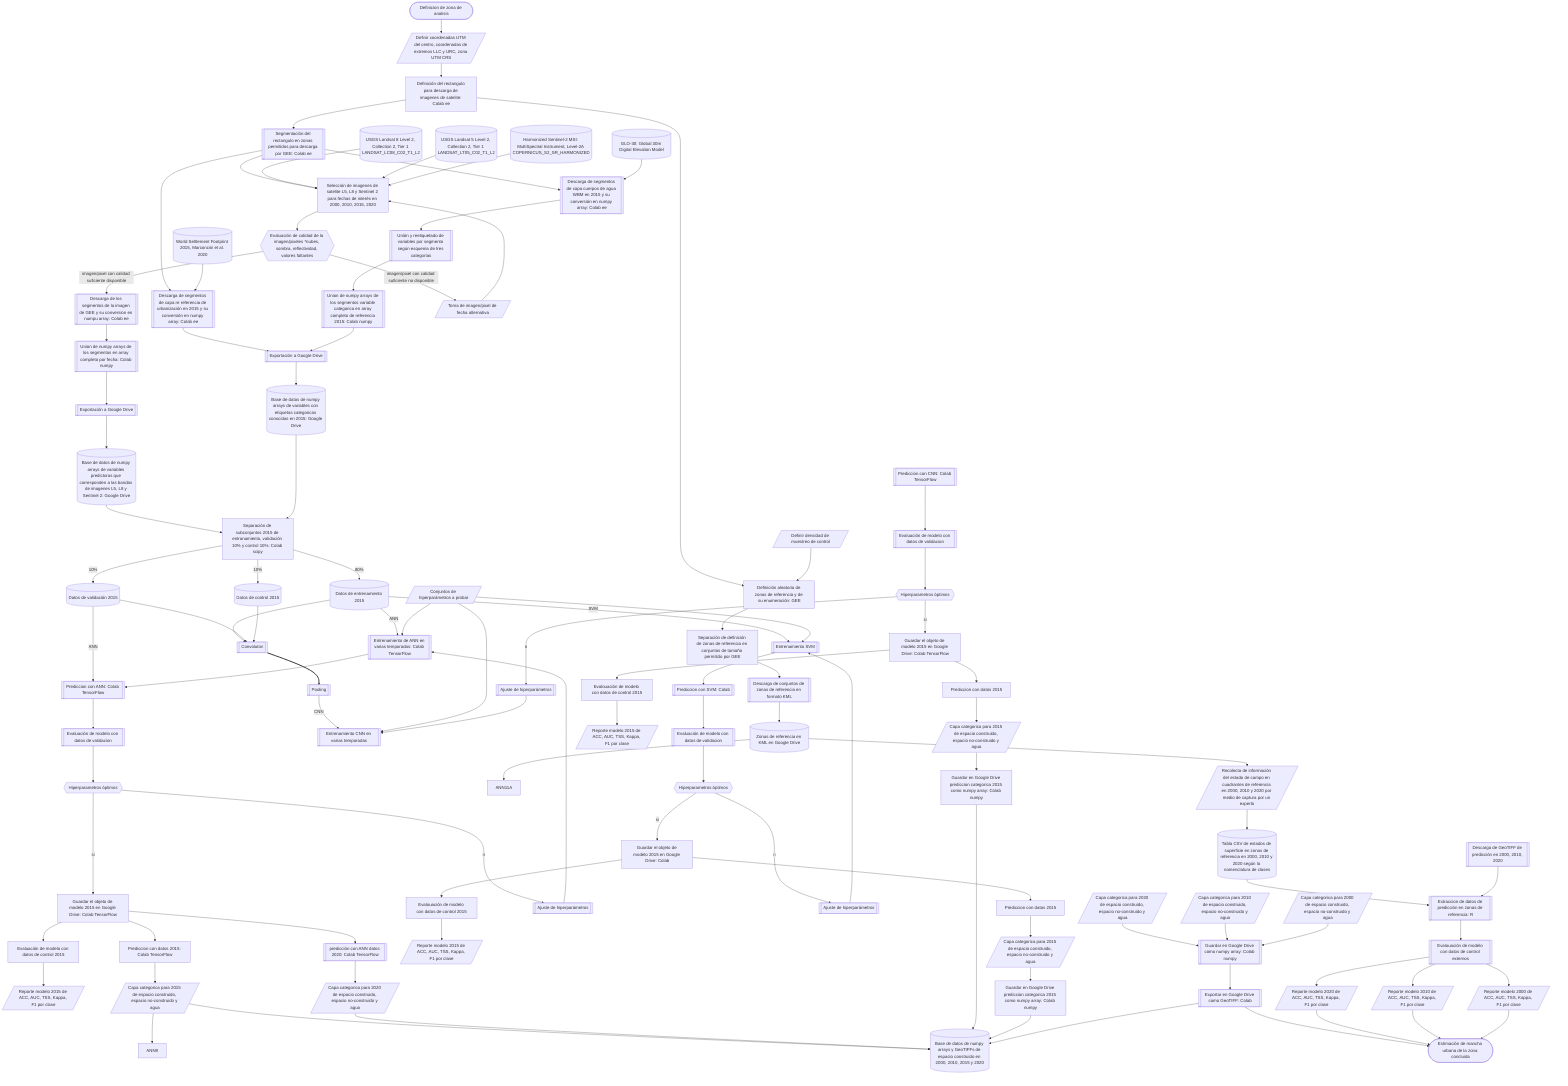 flowchart TD
  A1([Definicion de zona de analisis])-->B1
  B1[/Definir coordenadas UTM del centro, coordenadas de extremos LLC y URC, zona UTM CRS/]-->C1
  C1[Definición del rectangulo para descarga de imagenes de satelite: Colab ee]-->C2
  C1-->B3
  B2[/Definir densidad de muestreo de control/]-->B3
  B3[Definición aleatoria de zonas de referencia y de su enumeración: GEE]-->B4
  B4[Separación de definición de zonas de referencia en conjuntos de tamaño permitido por GEE]-->B5
  B5[[Descarga de conjuntos de zonas de referencia en formato KML]]-->B6
  B6[(Zonas de referencia en KML en Google Drive)]-->B7
  B6-->ANN11A
  B7[/Recolecta de información del estado de campo en cuadrantes de referencia en 2000, 2010 y 2020 por medio de captura por un experto/]-->B8
  B8[(Tabla CSV de estados de superficie en zonas de referencia en 2000, 2010 y 2020 según la nomenclatura de clases)]-->Z6

  C2[[Segmentación del rectangulo en zonas permitidos para descarga por GEE: Colab ee]]-->D1
  C2-->C3
  C2-->C4
  D04[(World Settlement Footprint 2015, Marconcini et al. 2020)]-->C3
  C3[[Descarga de segmentos de capa re referencia de urbanización en 2015 y su conversión en numpy array: Colab ee]]-->E4
  D05[(GLO-30: Global 30m Digital Elevation Model)]-->C4
  C4[[Descarga de segmentos de capa cuerpos de agua WBM en 2015 y su conversión en numpy array: Colab ee]]-->C5
  C5[[Unión y reetiquetado de variables por segmento según esquema de tres categorías]]-->C6
  C6[[Union de numpy arrays de los segmentos variable categorica en array completo de referencia 2015: Colab numpy]]-->E4
  E4[[Exportación a Google Drive]]-->E4A
  D01[(USGS Landsat 8 Level 2, Collection 2, Tier 1 LANDSAT_LC08_C02_T1_L2)]-->D1
  D02[(USGS Landsat 5 Level 2, Collection 2, Tier 1 LANDSAT_LT05_C02_T1_L2)]-->D1
  D03[(Harmonized Sentinel-2 MSI: MultiSpectral Instrument, Level-2A COPERNICUS_S2_SR_HARMONIZED)]-->D1
  D1[Selección de imagenes de satelite L5, L8 y Sentinel 2 para fechas de interés en 2000, 2010, 2015, 2020]-->D2
  D2{{Evaluación de calidad de la imagen/pixeles *nubes, sombra, reflectividad, valores faltantes}}
  D2--imagen/pixel con calidad suficiente disponible-->E1
  D2--imagen/pixel con calidad suficiente no disponible-->D3
  D3[/Toma de imagen/pixel de fecha alternativa/]-->D1
  E1[[Descarga de los segmentos de la imagen de GEE y su conversion en numpu array: Colab ee]]-->E2
  E2[[Union de numpy arrays de los segmentos en array completo por fecha: Colab numpy]]-->E3
  E3[[Exportación a Google Drive]]-->E3A
  E3A[(Base de datos de numpy arrays de variables predictoras que corresponden a las bandas de imagenes L5, L8 y Sentinel 2: Google Drive)]-->F1
  E4A[(Base de datos de numpy arrays de variables con etiquetas categoricas conocidas en 2015: Google Drive)]-->F1
  F1[Separación de subconjuntos 2015 de entranamiento, validación 10% y control 10%: Colab scipy]--80%-->F2A
  F1--10%-->F2B
  F1--10%-->F2C
  F2A[(Datos de entrenamiento 2015)]--ANN-->ANN1
  F2B[(Datos de validación 2015)]--ANN-->ANN2
  F2C[(Datos de control 2015)]
  F2A--SVM-->SVM1
  F2A-->J2
  F2B-->J2
  F2C-->J2
  J2[[Convoluton]]==>J3
  J3[[Pooling]]--CNN-->CNN1
  H1[/Conjuntos de hiperparámetros a probar/]-->ANN1
  H1-->CNN1
  H1-->SVM1

  ANN1[[Entrenamiento de ANN en varias temporadas: Colab TensorFlow]]-->ANN2
  ANN2[[Prediccion con ANN: Colab TensorFlow]]-->ANN3
  ANN3[[Evaluación de modelo con datos de validacion]]-->ANN4
  ANN4{{Hiperparametros óptimos}}--si-->ANN5
  ANN4--no-->ANN4A
  ANN4A[[Ajuste de hiperparámetros]]-->ANN1
  ANN5[Guardar el objeto de modelo 2015 en Google Drive: Colab TensorFlow]-->ANN6
  ANN5-->ANN6A
  ANN5-->ANN10
  ANN6[Evaluación de modelo con datos de control 2015]-->ANN7
  ANN6A[Prediccion con datos 2015: Colab TensorFlow]-->ANN8
  ANN7[/Reporte modelo 2015 de ACC, AUC, TSS, Kappa, F1 por clase/]
  ANN8[/Capa categorica para 2015 de espacio construido, espacio no-construido y agua/]-->ANN9
  ANN8-->Z4
  ANN10[[predicción con ANN datos 2020: Colab TensorFlow]]-->ANN10A
  ANN10A[/Capa categorica para 2020 de espacio construido, espacio no-construido y agua/]-->Z4
  
  CNN1[[Entrenamiento CNN en varias temporadas]]
  CNN2[[Prediccion con CNN: Colab TensorFlow]]-->CNN3
  CNN3[[Evaluación de modelo con datos de validacion]]-->CNN4
  CNN4{{Hiperparametros óptimos}}--si-->CNN5
  CNN4--no-->CNN4A
  CNN4A[[Ajuste de hiperparámetros]]-->CNN1
  CNN5[Guardar el objeto de modelo 2015 en Google Drive: Colab TensorFlow]-->CNN6
  CNN5-->CNN6A
  CNN6[Evalouación de modelo con datos de control 2015]-->CNN7
  CNN6A[Prediccion con datos 2015]-->CNN8
  CNN7[/Reporte modelo 2015 de ACC, AUC, TSS, Kappa, F1 por clase/]
  CNN8[/Capa categorica para 2015 de espacio construido, espacio no-construido y agua/]-->CNN9
  CNN9[Guardar en Google Drive prediccion categorica 2015 como numpy array: Colab numpy]-->Z4


  SVM1[[Entrenamiento SVM]]-->SVM2
  SVM2[[Prediccion con SVM: Colab]]-->SVM3
  SVM3[[Evaluación de modelo con datos de validacion]]-->SVM4
  SVM4{{Hiperparametros óptimos}}--si-->SVM5
  SVM4--no-->SVM4A
  SVM4A[[Ajuste de hiperparámetros]]-->SVM1
  SVM5[Guardar el objeto de modelo 2015 en Google Drive: Colab]-->SVM6
  SVM5-->SVM6A
  SVM6[Evalouación de modelo con datos de control 2015]-->SVM7
  SVM6A[Prediccion con datos 2015]-->SVM8
  SVM7[/Reporte modelo 2015 de ACC, AUC, TSS, Kappa, F1 por clase/]
  SVM8[/Capa categorica para 2015 de espacio construido, espacio no-construido y agua/]-->SVM9
  SVM9[Guardar en Google Drive prediccion categorica 2015 como numpy array: Colab numpy]-->Z4

  M1[/Capa categorica para 2020 de espacio construido, espacio no-construido y agua/]-->Z1
  M2[/Capa categorica para 2010 de espacio construido, espacio no-construido y agua/]-->Z1
  M3[/Capa categorica para 2000 de espacio construido, espacio no-construido y agua/]-->Z1

  Z1[[Guardar en Google Drive como numpy array: Colab numpy]]-->Z2
  Z2[[Exportar en Google Drive como GeoTIFF: Colab]]-->END
  Z2-->Z4
  Z4[(Base de datos de numpy arrays y GeoTIFFs de espacio construido en 2000, 2010, 2015 y 2020)]

  Z5[[Descarga de GeoTIFF de predicción en 2000, 2010, 2020]]-->Z6
  Z6[[Extraccion de datos de predicción en zonas de referencia: R]]-->Z7
  Z7[[Evalouación de modelo con datos de control externos]]-->Z8A
  Z7-->Z8B
  Z7-->Z8C
  Z8A[/Reporte modelo 2020 de ACC, AUC, TSS, Kappa, F1 por clase/]-->END
  Z8B[/Reporte modelo 2010 de ACC, AUC, TSS, Kappa, F1 por clase/]-->END
  Z8C[/Reporte modelo 2000 de ACC, AUC, TSS, Kappa, F1 por clase/]-->END

  END([Estimación de mancha urbana de la zona concluida])